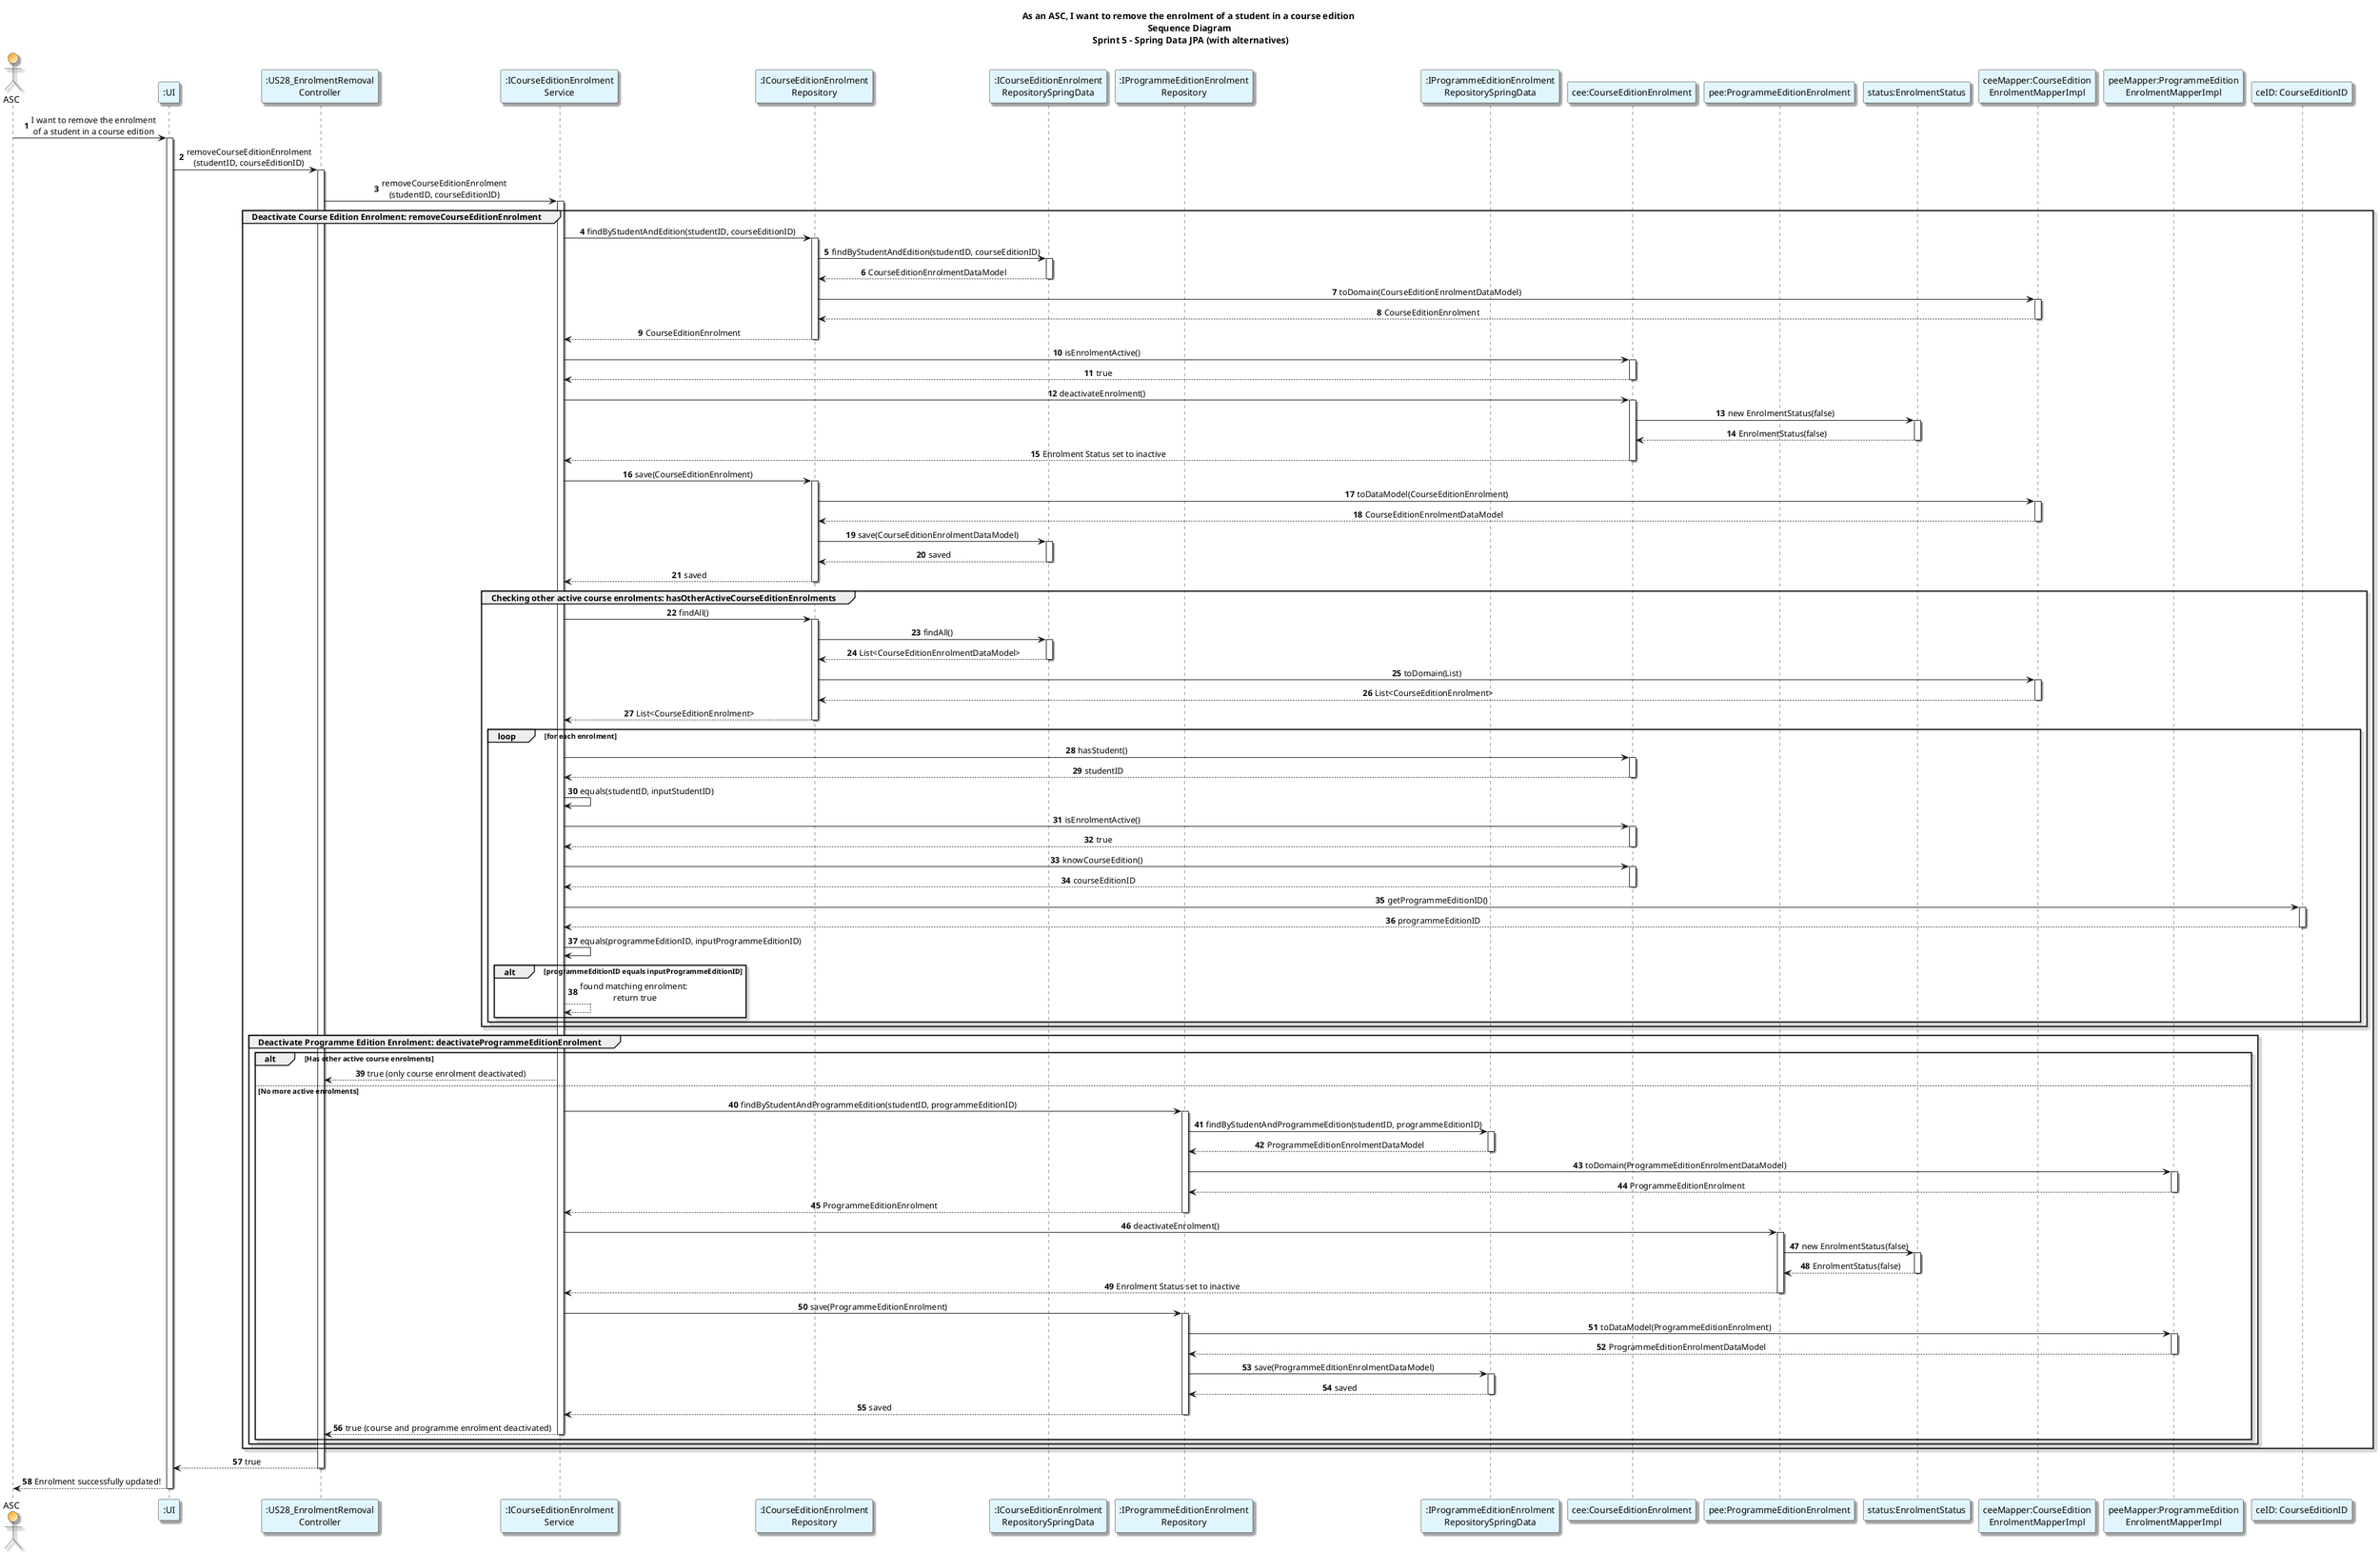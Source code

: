 @startuml

title As an ASC, I want to remove the enrolment of a student in a course edition \n Sequence Diagram \n Sprint 5 - Spring Data JPA (with alternatives)
autonumber
skinparam {
  ActivityPadding 2
  ActivityMargin 2
  BoxPadding 2
}
skinparam defaultTextAlignment center
skinparam shadowing true

actor ASC #Orange/White
participant ":UI" as UI #E1F5FE
participant ":US28_EnrolmentRemoval\nController" as Controller #E1F5FE
participant ":ICourseEditionEnrolment\nService" as Service #E1F5FE
participant ":ICourseEditionEnrolment\nRepository" as CEERepo #E1F5FE
participant ":ICourseEditionEnrolment\nRepositorySpringData" as CEESpringRepo #E1F5FE
participant ":IProgrammeEditionEnrolment\nRepository" as PEERepo #E1F5FE
participant ":IProgrammeEditionEnrolment\nRepositorySpringData" as PEESpringRepo #E1F5FE
participant "cee:CourseEditionEnrolment" as CEE #E1F5FE
participant "pee:ProgrammeEditionEnrolment" as PEE #E1F5FE
participant "status:EnrolmentStatus" as Status #E1F5FE
participant "ceeMapper:CourseEdition\nEnrolmentMapperImpl" as CEEMapper #E1F5FE
participant "peeMapper:ProgrammeEdition\nEnrolmentMapperImpl" as PEEMapper #E1F5FE
participant "ceID: CourseEditionID" as courseEditionID #E1F5FE

' Step 1: User initiates the request to remove enrolment
ASC -> UI : I want to remove the enrolment\nof a student in a course edition
activate UI
UI -> Controller: removeCourseEditionEnrolment\n(studentID, courseEditionID)
activate Controller
Controller -> Service: removeCourseEditionEnrolment\n(studentID, courseEditionID)
activate Service

' Step 2: Service retrieves enrolment from repository
group Deactivate Course Edition Enrolment: removeCourseEditionEnrolment
Service -> CEERepo: findByStudentAndEdition(studentID, courseEditionID)
activate CEERepo
CEERepo -> CEESpringRepo: findByStudentAndEdition(studentID, courseEditionID)
activate CEESpringRepo
CEESpringRepo --> CEERepo: CourseEditionEnrolmentDataModel
deactivate CEESpringRepo
CEERepo -> CEEMapper: toDomain(CourseEditionEnrolmentDataModel)
activate CEEMapper
CEEMapper --> CEERepo: CourseEditionEnrolment
deactivate CEEMapper
CEERepo --> Service: CourseEditionEnrolment
deactivate CEESpringRepo
deactivate CEERepo

' Step 3: Check if enrolment is active
Service -> CEE: isEnrolmentActive()
activate CEE
CEE --> Service: true
deactivate CEE

' Step 4: Deactivate the enrolment if active
Service -> CEE: deactivateEnrolment()
activate CEE
CEE -> Status: new EnrolmentStatus(false)
activate Status
Status --> CEE: EnrolmentStatus(false)
deactivate Status
CEE --> Service: Enrolment Status set to inactive
deactivate CEE

' Step 5: Save the updated enrolment in the repository
Service -> CEERepo: save(CourseEditionEnrolment)
activate CEERepo
CEERepo -> CEEMapper: toDataModel(CourseEditionEnrolment)
activate CEEMapper
CEEMapper --> CEERepo: CourseEditionEnrolmentDataModel
deactivate CEEMapper
CEERepo -> CEESpringRepo: save(CourseEditionEnrolmentDataModel)
activate CEESpringRepo
CEESpringRepo --> CEERepo: saved
deactivate CEESpringRepo
CEERepo --> Service: saved
deactivate CEERepo


' Step 6: Checking for other active course enrolments
group Checking other active course enrolments: hasOtherActiveCourseEditionEnrolments
Service -> CEERepo: findAll()
activate CEERepo
CEERepo -> CEESpringRepo: findAll()
activate CEESpringRepo
CEESpringRepo --> CEERepo: List<CourseEditionEnrolmentDataModel>
deactivate CEESpringRepo
CEERepo -> CEEMapper: toDomain(List)
activate CEEMapper
CEEMapper --> CEERepo: List<CourseEditionEnrolment>
deactivate CEEMapper
CEERepo --> Service: List<CourseEditionEnrolment>
deactivate CEESpringRepo
deactivate CEERepo
loop for each enrolment
  ' Step 6.1: Check if the enrolment belongs to the student
  Service -> CEE: hasStudent()
  activate CEE
  CEE --> Service: studentID
  deactivate CEE
  Service -> Service: equals(studentID, inputStudentID)

  ' Step 6.2: Check if the enrolment is active
  Service -> CEE: isEnrolmentActive()
  activate CEE
  CEE --> Service: true
  deactivate CEE

  ' Step 6.3: Retrieve course edition ID
  Service -> CEE: knowCourseEdition()
  activate CEE
  CEE --> Service: courseEditionID
  deactivate CEE

  ' Step 6.4: Retrieve programme edition ID from course edition
  Service -> courseEditionID: getProgrammeEditionID()
  activate courseEditionID
  courseEditionID --> Service: programmeEditionID
  deactivate courseEditionID

  ' Step 6.5: Compare programmeEditionID with inputProgrammeEditionID
  Service -> Service: equals(programmeEditionID, inputProgrammeEditionID)
  alt programmeEditionID equals inputProgrammeEditionID
    Service --> Service : found matching enrolment: \nreturn true
  end
end
end

' Step 7: Handle the case if there are other active course enrolments
group Deactivate Programme Edition Enrolment: deactivateProgrammeEditionEnrolment
alt Has other active course enrolments
    Service --> Controller : true (only course enrolment deactivated)
else No more active enrolments
    ' Step 7.1: Retrieve programme edition enrolment from repository
    Service -> PEERepo: findByStudentAndProgrammeEdition(studentID, programmeEditionID)
    activate PEERepo
    PEERepo -> PEESpringRepo: findByStudentAndProgrammeEdition(studentID, programmeEditionID)
    activate PEESpringRepo
    PEESpringRepo --> PEERepo: ProgrammeEditionEnrolmentDataModel
    deactivate PEESpringRepo
    PEERepo -> PEEMapper: toDomain(ProgrammeEditionEnrolmentDataModel)
    activate PEEMapper
    PEEMapper --> PEERepo: ProgrammeEditionEnrolment
    deactivate PEEMapper
    PEERepo --> Service: ProgrammeEditionEnrolment
    deactivate PEESpringRepo
    deactivate PEERepo

    ' Step 7.2: Deactivate programme edition enrolment
    Service -> PEE: deactivateEnrolment()
    activate PEE
    PEE -> Status: new EnrolmentStatus(false)
    activate Status
    Status --> PEE: EnrolmentStatus(false)
    deactivate Status
    PEE --> Service: Enrolment Status set to inactive
    deactivate PEE

    ' Step 7.3: Save the updated programme enrolment in the repository
    Service -> PEERepo: save(ProgrammeEditionEnrolment)
    activate PEERepo
    PEERepo -> PEEMapper: toDataModel(ProgrammeEditionEnrolment)
    activate PEEMapper
    PEEMapper --> PEERepo: ProgrammeEditionEnrolmentDataModel
    deactivate PEEMapper
    PEERepo -> PEESpringRepo: save(ProgrammeEditionEnrolmentDataModel)
    activate PEESpringRepo
    PEESpringRepo --> PEERepo: saved
    deactivate PEESpringRepo
    PEERepo --> Service: saved
    deactivate PEERepo

    ' Step 7.4: Return success to the controller
    Service --> Controller: true (course and programme enrolment deactivated)
    deactivate Service
end
end
end
' Step 8: Return success message to the user
Controller --> UI: true
deactivate Controller
UI --> ASC: Enrolment successfully updated!
deactivate UI

@enduml
